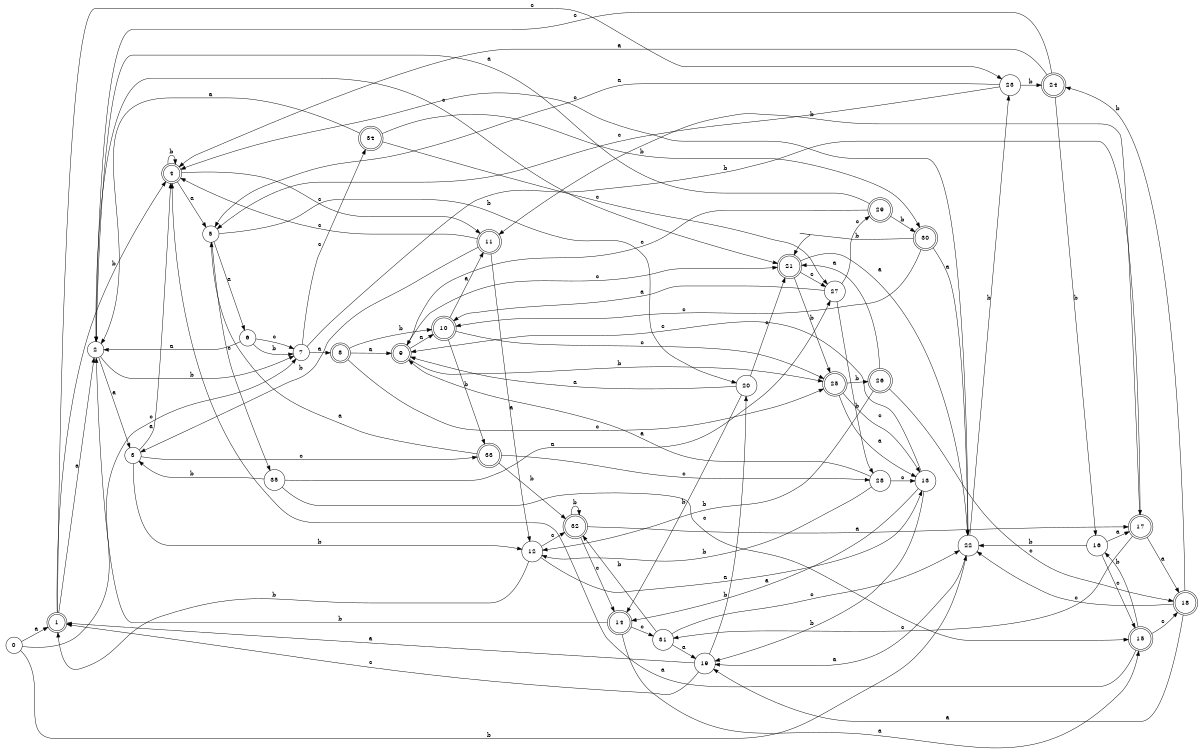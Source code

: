 digraph n29_6 {
__start0 [label="" shape="none"];

rankdir=LR;
size="8,5";

s0 [style="filled", color="black", fillcolor="white" shape="circle", label="0"];
s1 [style="rounded,filled", color="black", fillcolor="white" shape="doublecircle", label="1"];
s2 [style="filled", color="black", fillcolor="white" shape="circle", label="2"];
s3 [style="filled", color="black", fillcolor="white" shape="circle", label="3"];
s4 [style="rounded,filled", color="black", fillcolor="white" shape="doublecircle", label="4"];
s5 [style="filled", color="black", fillcolor="white" shape="circle", label="5"];
s6 [style="filled", color="black", fillcolor="white" shape="circle", label="6"];
s7 [style="filled", color="black", fillcolor="white" shape="circle", label="7"];
s8 [style="rounded,filled", color="black", fillcolor="white" shape="doublecircle", label="8"];
s9 [style="rounded,filled", color="black", fillcolor="white" shape="doublecircle", label="9"];
s10 [style="rounded,filled", color="black", fillcolor="white" shape="doublecircle", label="10"];
s11 [style="rounded,filled", color="black", fillcolor="white" shape="doublecircle", label="11"];
s12 [style="filled", color="black", fillcolor="white" shape="circle", label="12"];
s13 [style="filled", color="black", fillcolor="white" shape="circle", label="13"];
s14 [style="rounded,filled", color="black", fillcolor="white" shape="doublecircle", label="14"];
s15 [style="rounded,filled", color="black", fillcolor="white" shape="doublecircle", label="15"];
s16 [style="filled", color="black", fillcolor="white" shape="circle", label="16"];
s17 [style="rounded,filled", color="black", fillcolor="white" shape="doublecircle", label="17"];
s18 [style="rounded,filled", color="black", fillcolor="white" shape="doublecircle", label="18"];
s19 [style="filled", color="black", fillcolor="white" shape="circle", label="19"];
s20 [style="filled", color="black", fillcolor="white" shape="circle", label="20"];
s21 [style="rounded,filled", color="black", fillcolor="white" shape="doublecircle", label="21"];
s22 [style="filled", color="black", fillcolor="white" shape="circle", label="22"];
s23 [style="filled", color="black", fillcolor="white" shape="circle", label="23"];
s24 [style="rounded,filled", color="black", fillcolor="white" shape="doublecircle", label="24"];
s25 [style="rounded,filled", color="black", fillcolor="white" shape="doublecircle", label="25"];
s26 [style="rounded,filled", color="black", fillcolor="white" shape="doublecircle", label="26"];
s27 [style="filled", color="black", fillcolor="white" shape="circle", label="27"];
s28 [style="filled", color="black", fillcolor="white" shape="circle", label="28"];
s29 [style="rounded,filled", color="black", fillcolor="white" shape="doublecircle", label="29"];
s30 [style="rounded,filled", color="black", fillcolor="white" shape="doublecircle", label="30"];
s31 [style="filled", color="black", fillcolor="white" shape="circle", label="31"];
s32 [style="rounded,filled", color="black", fillcolor="white" shape="doublecircle", label="32"];
s33 [style="rounded,filled", color="black", fillcolor="white" shape="doublecircle", label="33"];
s34 [style="rounded,filled", color="black", fillcolor="white" shape="doublecircle", label="34"];
s35 [style="filled", color="black", fillcolor="white" shape="circle", label="35"];
s0 -> s1 [label="a"];
s0 -> s22 [label="b"];
s0 -> s7 [label="c"];
s1 -> s2 [label="a"];
s1 -> s4 [label="b"];
s1 -> s23 [label="c"];
s2 -> s3 [label="a"];
s2 -> s7 [label="b"];
s2 -> s21 [label="c"];
s3 -> s4 [label="a"];
s3 -> s12 [label="b"];
s3 -> s33 [label="c"];
s4 -> s5 [label="a"];
s4 -> s4 [label="b"];
s4 -> s11 [label="c"];
s5 -> s6 [label="a"];
s5 -> s20 [label="b"];
s5 -> s35 [label="c"];
s6 -> s2 [label="a"];
s6 -> s7 [label="b"];
s6 -> s7 [label="c"];
s7 -> s8 [label="a"];
s7 -> s17 [label="b"];
s7 -> s34 [label="c"];
s8 -> s9 [label="a"];
s8 -> s10 [label="b"];
s8 -> s25 [label="c"];
s9 -> s10 [label="a"];
s9 -> s25 [label="b"];
s9 -> s21 [label="c"];
s10 -> s11 [label="a"];
s10 -> s33 [label="b"];
s10 -> s25 [label="c"];
s11 -> s12 [label="a"];
s11 -> s3 [label="b"];
s11 -> s4 [label="c"];
s12 -> s13 [label="a"];
s12 -> s1 [label="b"];
s12 -> s32 [label="c"];
s13 -> s14 [label="a"];
s13 -> s19 [label="b"];
s13 -> s9 [label="c"];
s14 -> s15 [label="a"];
s14 -> s2 [label="b"];
s14 -> s31 [label="c"];
s15 -> s4 [label="a"];
s15 -> s16 [label="b"];
s15 -> s18 [label="c"];
s16 -> s17 [label="a"];
s16 -> s22 [label="b"];
s16 -> s15 [label="c"];
s17 -> s18 [label="a"];
s17 -> s11 [label="b"];
s17 -> s31 [label="c"];
s18 -> s19 [label="a"];
s18 -> s24 [label="b"];
s18 -> s22 [label="c"];
s19 -> s1 [label="a"];
s19 -> s20 [label="b"];
s19 -> s1 [label="c"];
s20 -> s9 [label="a"];
s20 -> s14 [label="b"];
s20 -> s21 [label="c"];
s21 -> s22 [label="a"];
s21 -> s25 [label="b"];
s21 -> s27 [label="c"];
s22 -> s19 [label="a"];
s22 -> s23 [label="b"];
s22 -> s4 [label="c"];
s23 -> s5 [label="a"];
s23 -> s24 [label="b"];
s23 -> s5 [label="c"];
s24 -> s4 [label="a"];
s24 -> s16 [label="b"];
s24 -> s2 [label="c"];
s25 -> s13 [label="a"];
s25 -> s26 [label="b"];
s25 -> s13 [label="c"];
s26 -> s21 [label="a"];
s26 -> s12 [label="b"];
s26 -> s18 [label="c"];
s27 -> s10 [label="a"];
s27 -> s28 [label="b"];
s27 -> s29 [label="c"];
s28 -> s9 [label="a"];
s28 -> s12 [label="b"];
s28 -> s13 [label="c"];
s29 -> s2 [label="a"];
s29 -> s30 [label="b"];
s29 -> s9 [label="c"];
s30 -> s22 [label="a"];
s30 -> s21 [label="b"];
s30 -> s10 [label="c"];
s31 -> s19 [label="a"];
s31 -> s32 [label="b"];
s31 -> s22 [label="c"];
s32 -> s17 [label="a"];
s32 -> s32 [label="b"];
s32 -> s14 [label="c"];
s33 -> s5 [label="a"];
s33 -> s32 [label="b"];
s33 -> s28 [label="c"];
s34 -> s2 [label="a"];
s34 -> s30 [label="b"];
s34 -> s27 [label="c"];
s35 -> s27 [label="a"];
s35 -> s3 [label="b"];
s35 -> s15 [label="c"];

}